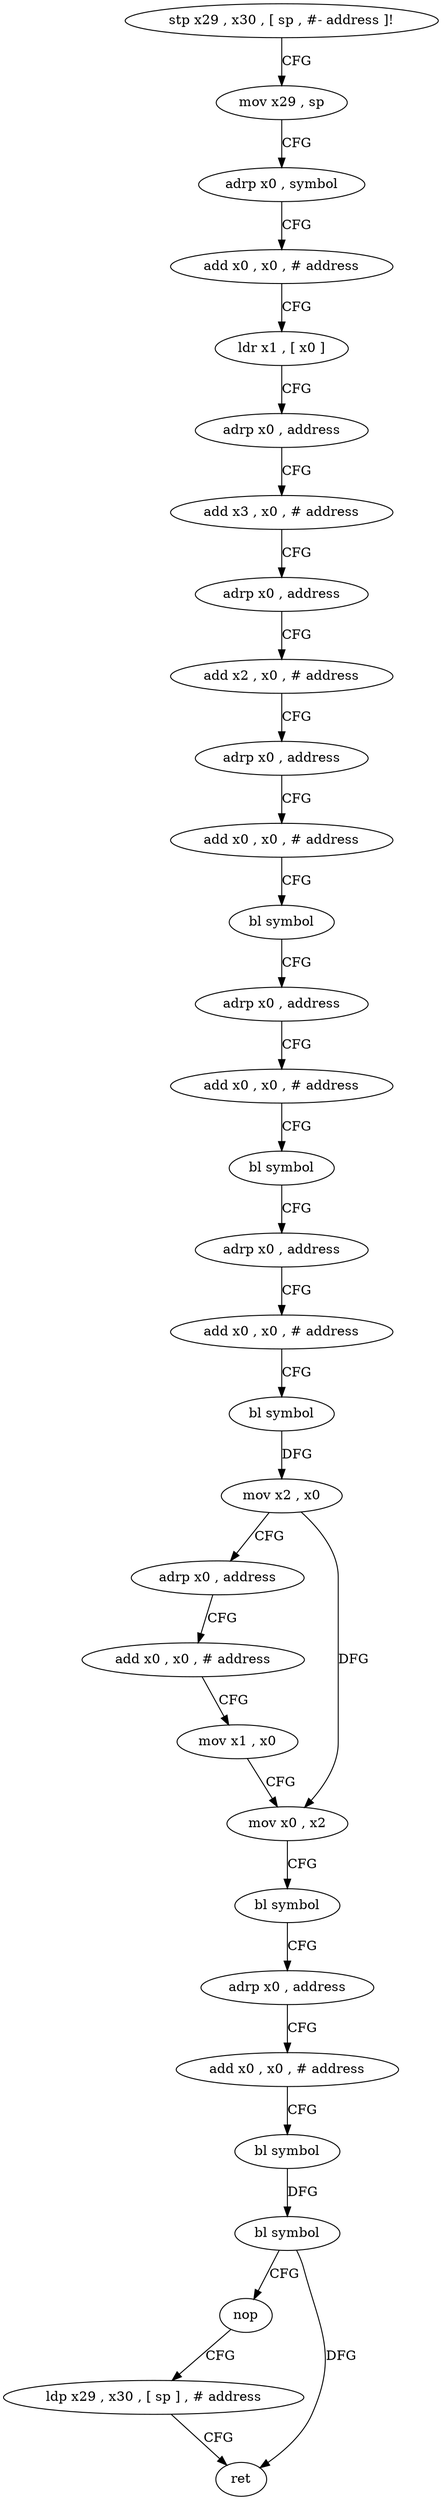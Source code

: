 digraph "func" {
"4215512" [label = "stp x29 , x30 , [ sp , #- address ]!" ]
"4215516" [label = "mov x29 , sp" ]
"4215520" [label = "adrp x0 , symbol" ]
"4215524" [label = "add x0 , x0 , # address" ]
"4215528" [label = "ldr x1 , [ x0 ]" ]
"4215532" [label = "adrp x0 , address" ]
"4215536" [label = "add x3 , x0 , # address" ]
"4215540" [label = "adrp x0 , address" ]
"4215544" [label = "add x2 , x0 , # address" ]
"4215548" [label = "adrp x0 , address" ]
"4215552" [label = "add x0 , x0 , # address" ]
"4215556" [label = "bl symbol" ]
"4215560" [label = "adrp x0 , address" ]
"4215564" [label = "add x0 , x0 , # address" ]
"4215568" [label = "bl symbol" ]
"4215572" [label = "adrp x0 , address" ]
"4215576" [label = "add x0 , x0 , # address" ]
"4215580" [label = "bl symbol" ]
"4215584" [label = "mov x2 , x0" ]
"4215588" [label = "adrp x0 , address" ]
"4215592" [label = "add x0 , x0 , # address" ]
"4215596" [label = "mov x1 , x0" ]
"4215600" [label = "mov x0 , x2" ]
"4215604" [label = "bl symbol" ]
"4215608" [label = "adrp x0 , address" ]
"4215612" [label = "add x0 , x0 , # address" ]
"4215616" [label = "bl symbol" ]
"4215620" [label = "bl symbol" ]
"4215624" [label = "nop" ]
"4215628" [label = "ldp x29 , x30 , [ sp ] , # address" ]
"4215632" [label = "ret" ]
"4215512" -> "4215516" [ label = "CFG" ]
"4215516" -> "4215520" [ label = "CFG" ]
"4215520" -> "4215524" [ label = "CFG" ]
"4215524" -> "4215528" [ label = "CFG" ]
"4215528" -> "4215532" [ label = "CFG" ]
"4215532" -> "4215536" [ label = "CFG" ]
"4215536" -> "4215540" [ label = "CFG" ]
"4215540" -> "4215544" [ label = "CFG" ]
"4215544" -> "4215548" [ label = "CFG" ]
"4215548" -> "4215552" [ label = "CFG" ]
"4215552" -> "4215556" [ label = "CFG" ]
"4215556" -> "4215560" [ label = "CFG" ]
"4215560" -> "4215564" [ label = "CFG" ]
"4215564" -> "4215568" [ label = "CFG" ]
"4215568" -> "4215572" [ label = "CFG" ]
"4215572" -> "4215576" [ label = "CFG" ]
"4215576" -> "4215580" [ label = "CFG" ]
"4215580" -> "4215584" [ label = "DFG" ]
"4215584" -> "4215588" [ label = "CFG" ]
"4215584" -> "4215600" [ label = "DFG" ]
"4215588" -> "4215592" [ label = "CFG" ]
"4215592" -> "4215596" [ label = "CFG" ]
"4215596" -> "4215600" [ label = "CFG" ]
"4215600" -> "4215604" [ label = "CFG" ]
"4215604" -> "4215608" [ label = "CFG" ]
"4215608" -> "4215612" [ label = "CFG" ]
"4215612" -> "4215616" [ label = "CFG" ]
"4215616" -> "4215620" [ label = "DFG" ]
"4215620" -> "4215624" [ label = "CFG" ]
"4215620" -> "4215632" [ label = "DFG" ]
"4215624" -> "4215628" [ label = "CFG" ]
"4215628" -> "4215632" [ label = "CFG" ]
}
